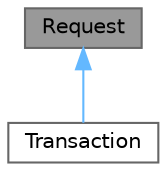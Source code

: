 digraph "Request"
{
 // LATEX_PDF_SIZE
  bgcolor="transparent";
  edge [fontname=Helvetica,fontsize=10,labelfontname=Helvetica,labelfontsize=10];
  node [fontname=Helvetica,fontsize=10,shape=box,height=0.2,width=0.4];
  Node1 [id="Node000001",label="Request",height=0.2,width=0.4,color="gray40", fillcolor="grey60", style="filled", fontcolor="black",tooltip="Class to handle trade requests."];
  Node1 -> Node2 [id="edge1_Node000001_Node000002",dir="back",color="steelblue1",style="solid",tooltip=" "];
  Node2 [id="Node000002",label="Transaction",height=0.2,width=0.4,color="gray40", fillcolor="white", style="filled",URL="$class_transaction.html",tooltip="Class to handle trading transactions, inheriting from Request."];
}
